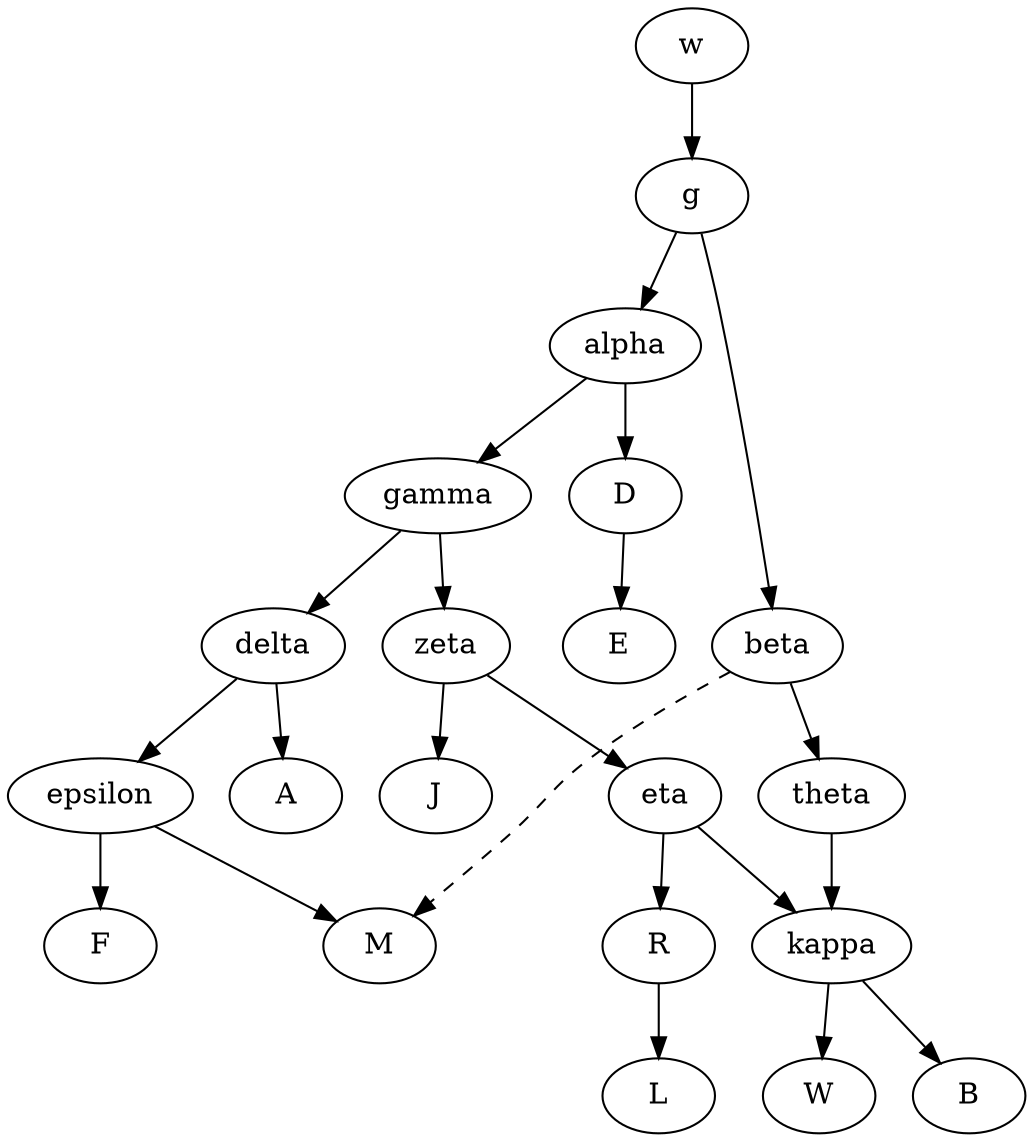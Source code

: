 digraph {

    # To refactor nodes, place the cursor left to a node name
    w -> g;
    g -> alpha;
    g -> beta;
    beta -> theta;
    beta -> M [style="dashed"];
    theta -> kappa;
    kappa -> B;
    kappa -> W;
    alpha -> gamma;
    alpha -> D;
    D -> E;
    gamma -> delta;
    gamma -> zeta;
    delta -> A;
    delta -> epsilon;
    epsilon -> M;
    epsilon -> F;
    zeta -> J;
    zeta -> eta;
    eta -> kappa;
    eta -> R;
    R -> L;

}

